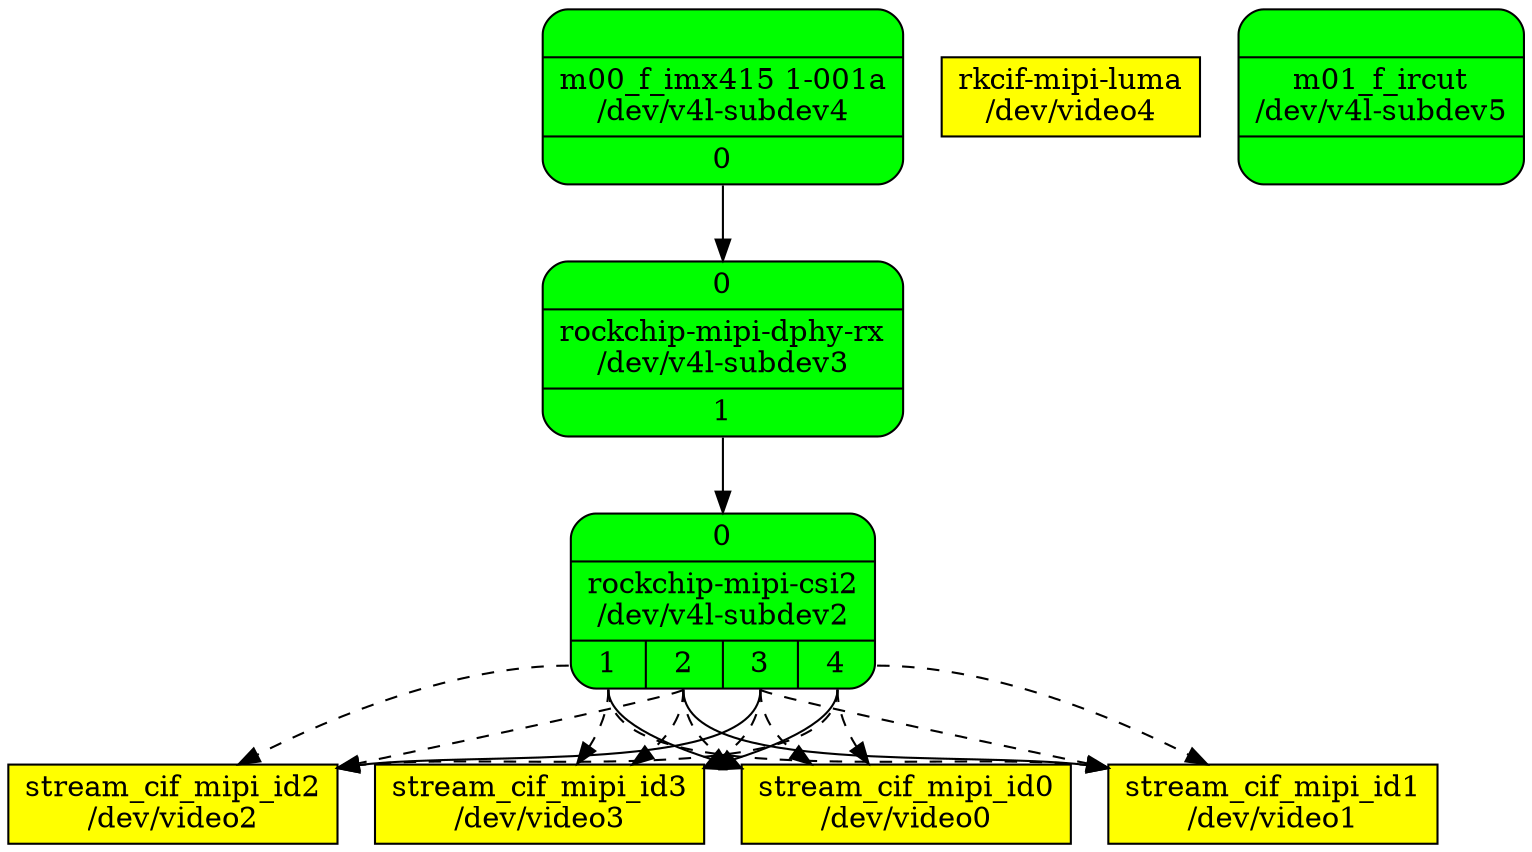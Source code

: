 digraph board {
	rankdir=TB
	n00000001 [label="stream_cif_mipi_id0\n/dev/video0", shape=box, style=filled, fillcolor=yellow]
	n00000005 [label="stream_cif_mipi_id1\n/dev/video1", shape=box, style=filled, fillcolor=yellow]
	n00000009 [label="stream_cif_mipi_id2\n/dev/video2", shape=box, style=filled, fillcolor=yellow]
	n0000000d [label="stream_cif_mipi_id3\n/dev/video3", shape=box, style=filled, fillcolor=yellow]
	n00000011 [label="{{<port0> 0} | rockchip-mipi-csi2\n/dev/v4l-subdev2 | {<port1> 1 | <port2> 2 | <port3> 3 | <port4> 4}}", shape=Mrecord, style=filled, fillcolor=green]
	n00000011:port1 -> n00000001
	n00000011:port1 -> n00000005 [style=dashed]
	n00000011:port1 -> n00000009 [style=dashed]
	n00000011:port1 -> n0000000d [style=dashed]
	n00000011:port2 -> n00000001 [style=dashed]
	n00000011:port2 -> n00000005
	n00000011:port2 -> n00000009 [style=dashed]
	n00000011:port2 -> n0000000d [style=dashed]
	n00000011:port3 -> n00000001 [style=dashed]
	n00000011:port3 -> n00000005 [style=dashed]
	n00000011:port3 -> n00000009
	n00000011:port3 -> n0000000d [style=dashed]
	n00000011:port4 -> n00000001 [style=dashed]
	n00000011:port4 -> n00000005 [style=dashed]
	n00000011:port4 -> n00000009 [style=dashed]
	n00000011:port4 -> n0000000d
	n00000017 [label="{{<port0> 0} | rockchip-mipi-dphy-rx\n/dev/v4l-subdev3 | {<port1> 1}}", shape=Mrecord, style=filled, fillcolor=green]
	n00000017:port1 -> n00000011:port0
	n0000001c [label="rkcif-mipi-luma\n/dev/video4", shape=box, style=filled, fillcolor=yellow]
	n0000001f [label="{{} | m00_f_imx415 1-001a\n/dev/v4l-subdev4 | {<port0> 0}}", shape=Mrecord, style=filled, fillcolor=green]
	n0000001f:port0 -> n00000017:port0
	n00000023 [label="{{} | m01_f_ircut\n/dev/v4l-subdev5 | {}}", shape=Mrecord, style=filled, fillcolor=green]
}
